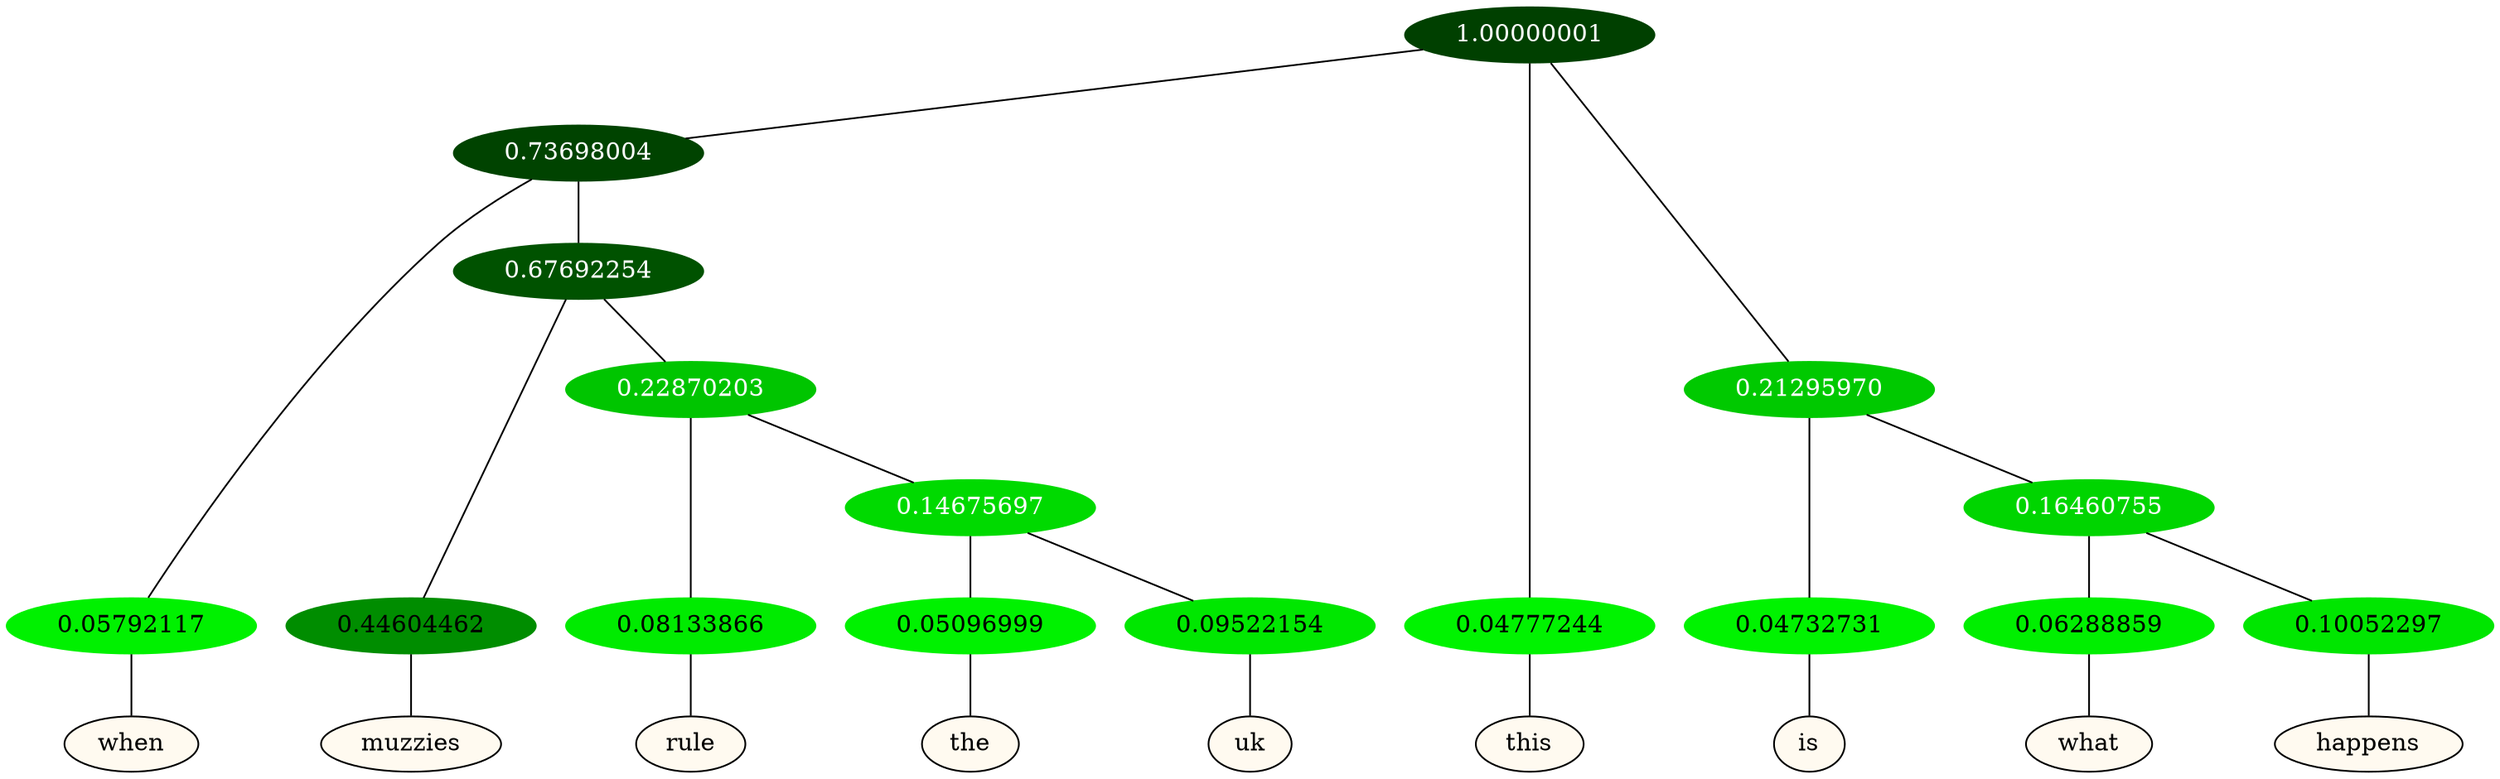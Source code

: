 graph {
	node [format=png height=0.15 nodesep=0.001 ordering=out overlap=prism overlap_scaling=0.01 ranksep=0.001 ratio=0.2 style=filled width=0.15]
	{
		rank=same
		a_w_4 [label=when color=black fillcolor=floralwhite style="filled,solid"]
		a_w_8 [label=muzzies color=black fillcolor=floralwhite style="filled,solid"]
		a_w_12 [label=rule color=black fillcolor=floralwhite style="filled,solid"]
		a_w_14 [label=the color=black fillcolor=floralwhite style="filled,solid"]
		a_w_15 [label=uk color=black fillcolor=floralwhite style="filled,solid"]
		a_w_2 [label=this color=black fillcolor=floralwhite style="filled,solid"]
		a_w_6 [label=is color=black fillcolor=floralwhite style="filled,solid"]
		a_w_10 [label=what color=black fillcolor=floralwhite style="filled,solid"]
		a_w_11 [label=happens color=black fillcolor=floralwhite style="filled,solid"]
	}
	a_n_4 -- a_w_4
	a_n_8 -- a_w_8
	a_n_12 -- a_w_12
	a_n_14 -- a_w_14
	a_n_15 -- a_w_15
	a_n_2 -- a_w_2
	a_n_6 -- a_w_6
	a_n_10 -- a_w_10
	a_n_11 -- a_w_11
	{
		rank=same
		a_n_4 [label=0.05792117 color="0.334 1.000 0.942" fontcolor=black]
		a_n_8 [label=0.44604462 color="0.334 1.000 0.554" fontcolor=black]
		a_n_12 [label=0.08133866 color="0.334 1.000 0.919" fontcolor=black]
		a_n_14 [label=0.05096999 color="0.334 1.000 0.949" fontcolor=black]
		a_n_15 [label=0.09522154 color="0.334 1.000 0.905" fontcolor=black]
		a_n_2 [label=0.04777244 color="0.334 1.000 0.952" fontcolor=black]
		a_n_6 [label=0.04732731 color="0.334 1.000 0.953" fontcolor=black]
		a_n_10 [label=0.06288859 color="0.334 1.000 0.937" fontcolor=black]
		a_n_11 [label=0.10052297 color="0.334 1.000 0.899" fontcolor=black]
	}
	a_n_0 [label=1.00000001 color="0.334 1.000 0.250" fontcolor=grey99]
	a_n_1 [label=0.73698004 color="0.334 1.000 0.263" fontcolor=grey99]
	a_n_0 -- a_n_1
	a_n_0 -- a_n_2
	a_n_3 [label=0.21295970 color="0.334 1.000 0.787" fontcolor=grey99]
	a_n_0 -- a_n_3
	a_n_1 -- a_n_4
	a_n_5 [label=0.67692254 color="0.334 1.000 0.323" fontcolor=grey99]
	a_n_1 -- a_n_5
	a_n_3 -- a_n_6
	a_n_7 [label=0.16460755 color="0.334 1.000 0.835" fontcolor=grey99]
	a_n_3 -- a_n_7
	a_n_5 -- a_n_8
	a_n_9 [label=0.22870203 color="0.334 1.000 0.771" fontcolor=grey99]
	a_n_5 -- a_n_9
	a_n_7 -- a_n_10
	a_n_7 -- a_n_11
	a_n_9 -- a_n_12
	a_n_13 [label=0.14675697 color="0.334 1.000 0.853" fontcolor=grey99]
	a_n_9 -- a_n_13
	a_n_13 -- a_n_14
	a_n_13 -- a_n_15
}
